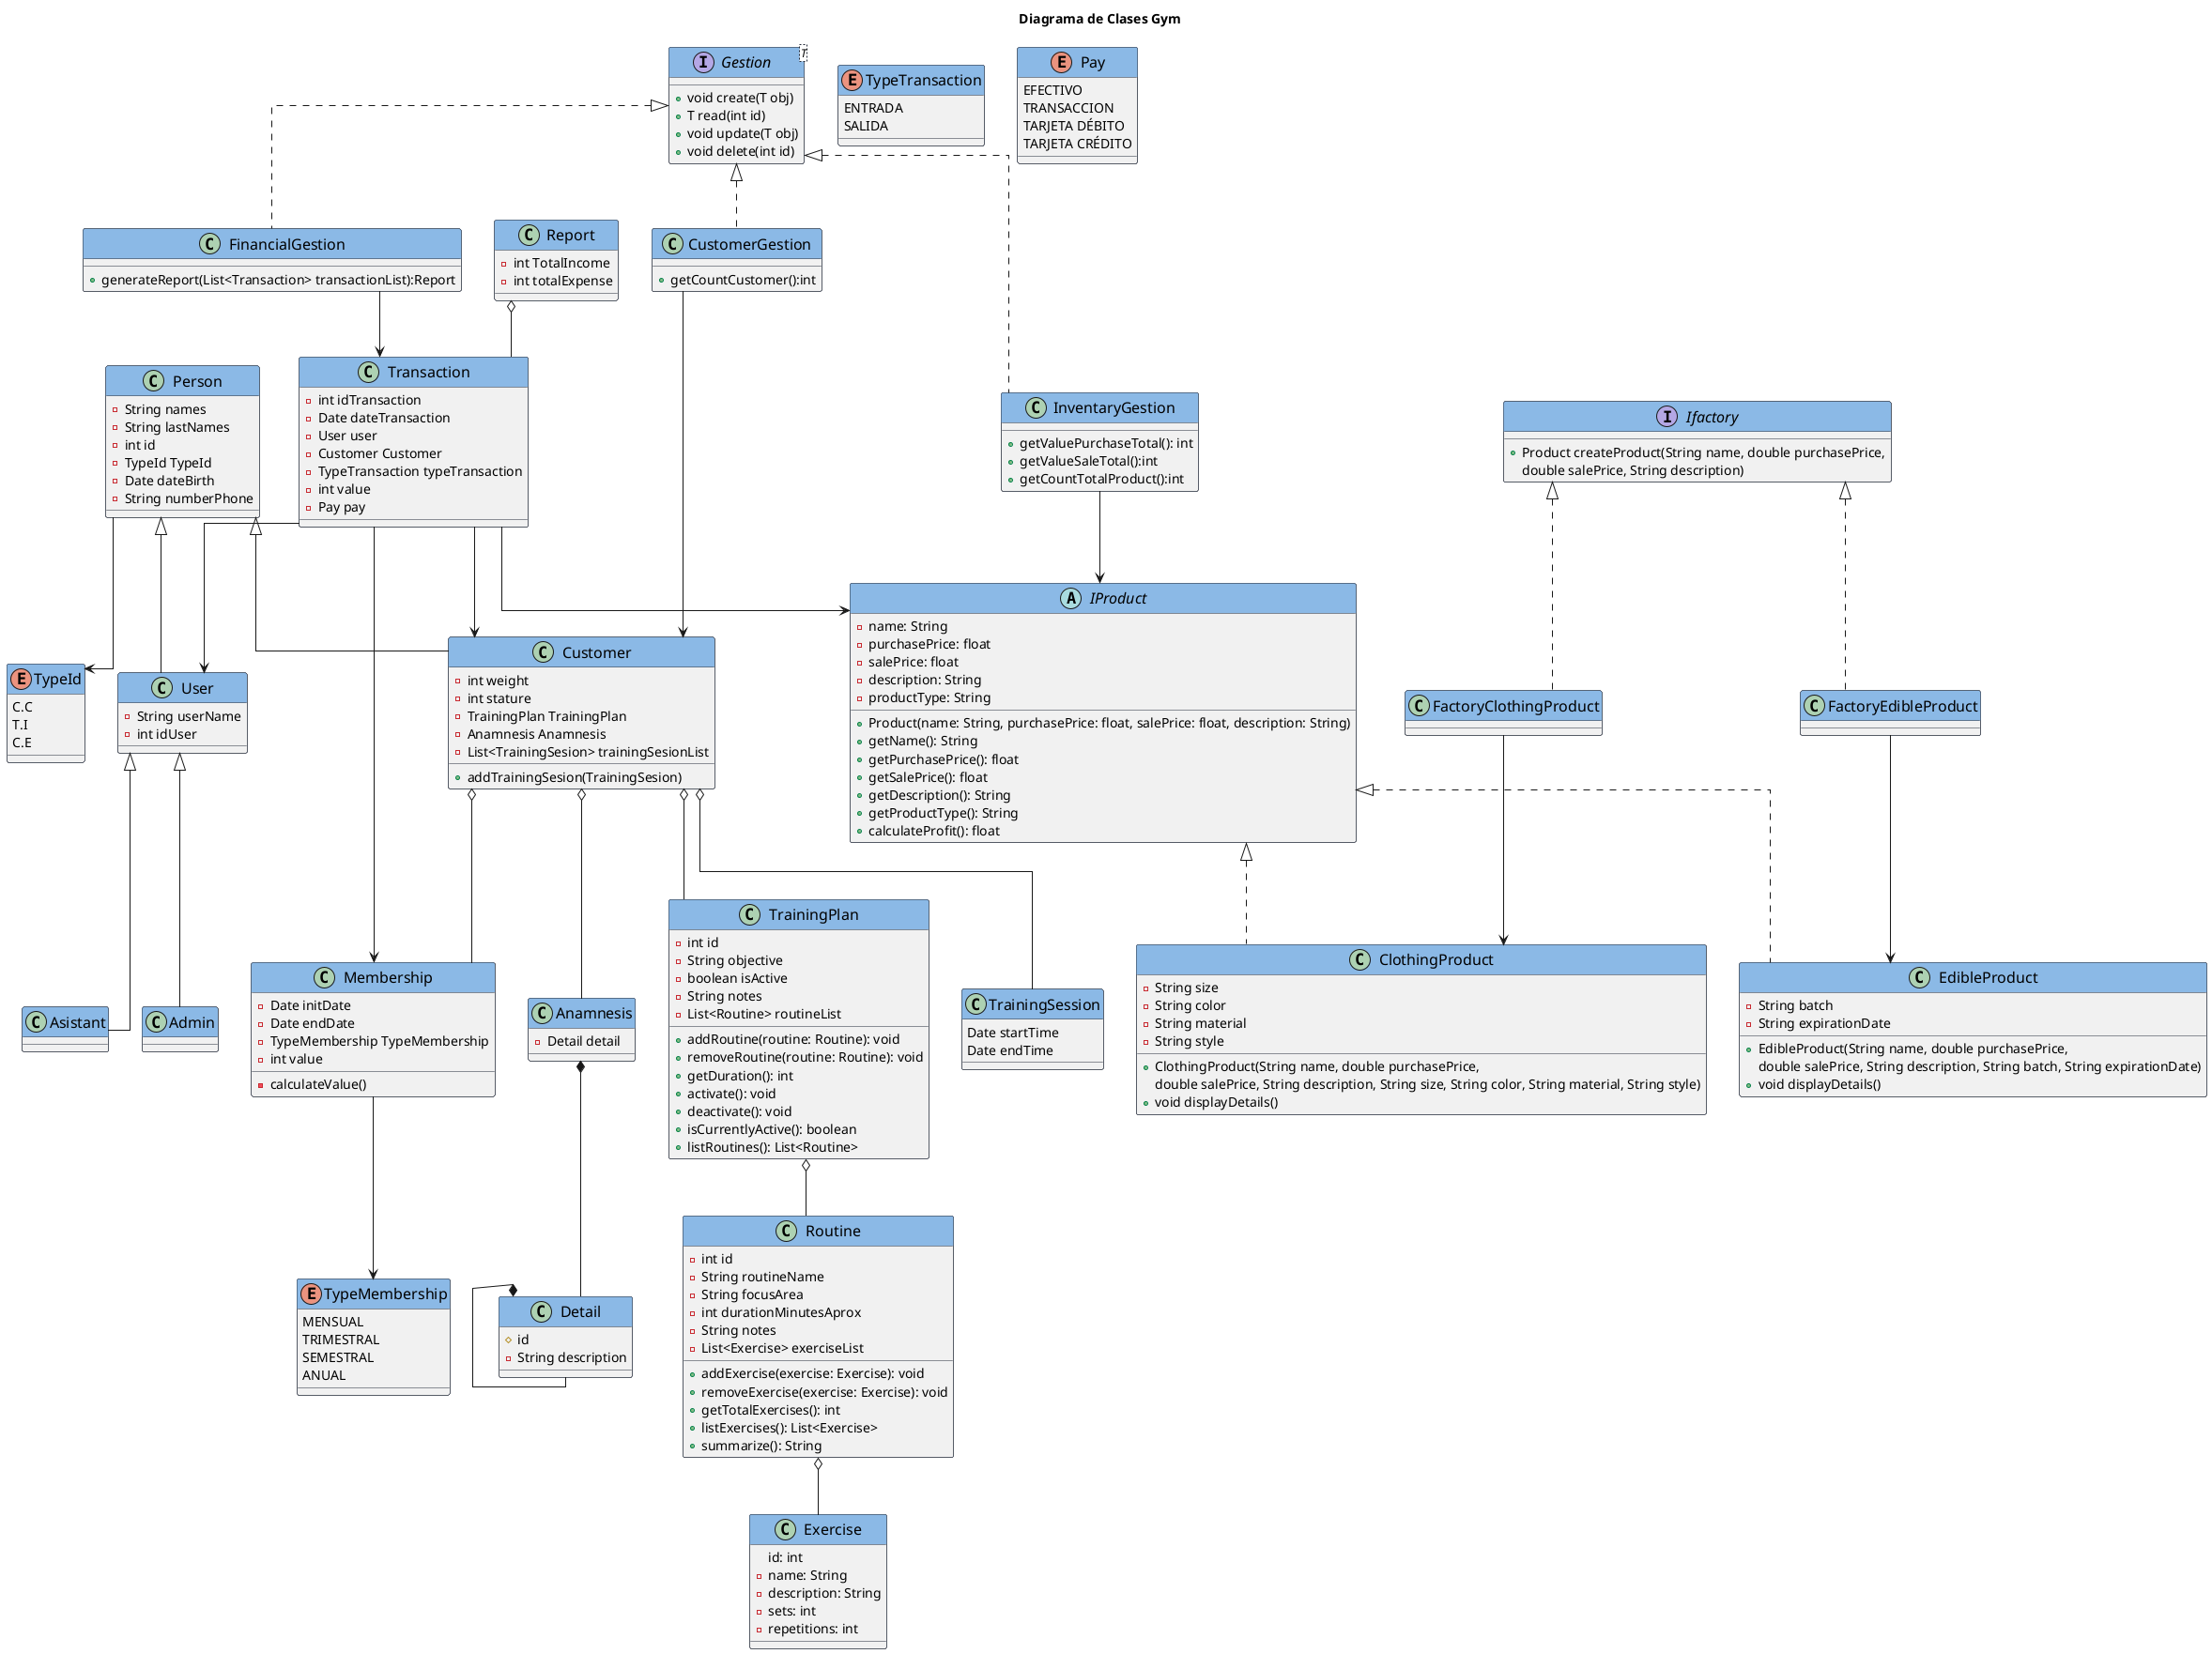 @startuml
title Diagrama de Clases Gym

' ----- CLASES ----------
class Person{
    -String names
    -String lastNames
    -int id
    -TypeId TypeId
    -Date dateBirth
    -String numberPhone
}
enum TypeId{
    C.C
    T.I
    C.E
}

class Customer{
    -int weight
    -int stature
    -TrainingPlan TrainingPlan
    -Anamnesis Anamnesis
    -List<TrainingSesion> trainingSesionList
    +addTrainingSesion(TrainingSesion)
}
class User{
    -String userName
    -int idUser

}
class Anamnesis{
    -Detail detail
}
class Detail{
    #id
    -String description

}
class Membership{
    -Date initDate
    -Date endDate
    -TypeMembership TypeMembership
    -int value
    -calculateValue()
}

enum TypeMembership{
    MENSUAL
    TRIMESTRAL 
    SEMESTRAL
    ANUAL

}
class TrainingPlan{

  -int id
  -String objective
  -boolean isActive
  -String notes
  -List<Routine> routineList
  + addRoutine(routine: Routine): void
  + removeRoutine(routine: Routine): void
  + getDuration(): int
  + activate(): void
  + deactivate(): void
  + isCurrentlyActive(): boolean
  + listRoutines(): List<Routine>
}


class Routine{
    -int id
    -String routineName
    -String focusArea
    -int durationMinutesAprox
    -String notes
    -List<Exercise> exerciseList
    + addExercise(exercise: Exercise): void
    + removeExercise(exercise: Exercise): void
    + getTotalExercises(): int
    + listExercises(): List<Exercise>
    + summarize(): String
}
class Exercise{
    id: int
  - name: String
  - description: String
  - sets: int
  - repetitions: int

}
class TrainingSession{
    Date startTime
    Date endTime

}
class Admin{

}
class Asistant{

}
abstract class IProduct{
      - name: String
  - purchasePrice: float
  - salePrice: float
  - description: String
  - productType: String
  
  + Product(name: String, purchasePrice: float, salePrice: float, description: String)
  + getName(): String
  + getPurchasePrice(): float
  + getSalePrice(): float
  + getDescription(): String
  + getProductType(): String
  + calculateProfit(): float

}
class EdibleProduct{
- String batch
    - String expirationDate
    + EdibleProduct(String name, double purchasePrice,
     double salePrice, String description, String batch, String expirationDate)
    + void displayDetails()
}
class ClothingProduct{
 - String size
    - String color
    - String material
    - String style
    + ClothingProduct(String name, double purchasePrice,
     double salePrice, String description, String size, String color, String material, String style)
    + void displayDetails()
}
interface Ifactory{
    + Product createProduct(String name, double purchasePrice, 
    double salePrice, String description)
}
class FactoryEdibleProduct{
}
class FactoryClothingProduct{

}
class InventaryGestion{
    +getValuePurchaseTotal(): int
    +getValueSaleTotal():int
    +getCountTotalProduct():int

}
class CustomerGestion{
    +getCountCustomer():int
}
class FinancialGestion{
    +generateReport(List<Transaction> transactionList):Report
}
interface Gestion<T> {
    + void create(T obj)
    + T read(int id)
    + void update(T obj)
    + void delete(int id)
}
class Transaction{
    -int idTransaction
    -Date dateTransaction
    -User user
    -Customer Customer
    -TypeTransaction typeTransaction
    - int value
    - Pay pay


}
' TODO: NO SE HA AÑADIDO AL DE DOMINIO 
enum TypeTransaction{
    ENTRADA
    SALIDA
}
enum Pay{
    EFECTIVO
    TRANSACCION 
    TARJETA DÉBITO
    TARJETA CRÉDITO
}
'Todo: hasta aca
class Report{
    - int TotalIncome
    - int totalExpense
}
'------ RELACIONES ---------
Person <|-- User
Person <|-- Customer
User <|-- Asistant
User <|-- Admin
Ifactory <|.. FactoryClothingProduct
Ifactory <|.. FactoryEdibleProduct
IProduct <|.. EdibleProduct
IProduct <|.. ClothingProduct
Gestion <|.. InventaryGestion
Gestion <|.. CustomerGestion
Gestion <|.. FinancialGestion
Customer o-- Anamnesis
Customer o-- Membership
Customer o-- TrainingPlan
Customer o-- TrainingSession
TrainingPlan o-- Routine
Report o-- Transaction
Routine o-- Exercise
Anamnesis *-- Detail
Detail*-- Detail
FactoryEdibleProduct --> EdibleProduct
FactoryClothingProduct --> ClothingProduct
InventaryGestion --> IProduct
CustomerGestion --> Customer

FinancialGestion --> Transaction
Transaction --> User
Transaction --> Customer
Transaction --> IProduct
Transaction --> Membership
Person --> TypeId
Membership --> TypeMembership



' Definir la apariencia general
skinparam classAttributeIconSize 8
skinparam classFontSize 16
skinparam classFontName "Arial"
skinparam classBorderColor #212837
skinparam classHeaderFontColor #FFFFFF
skinparam classHeaderBackgroundColor #8BB9E6
skinparam classArrowColor #6E95C2
skinparam linetype ortho

' k
@enduml